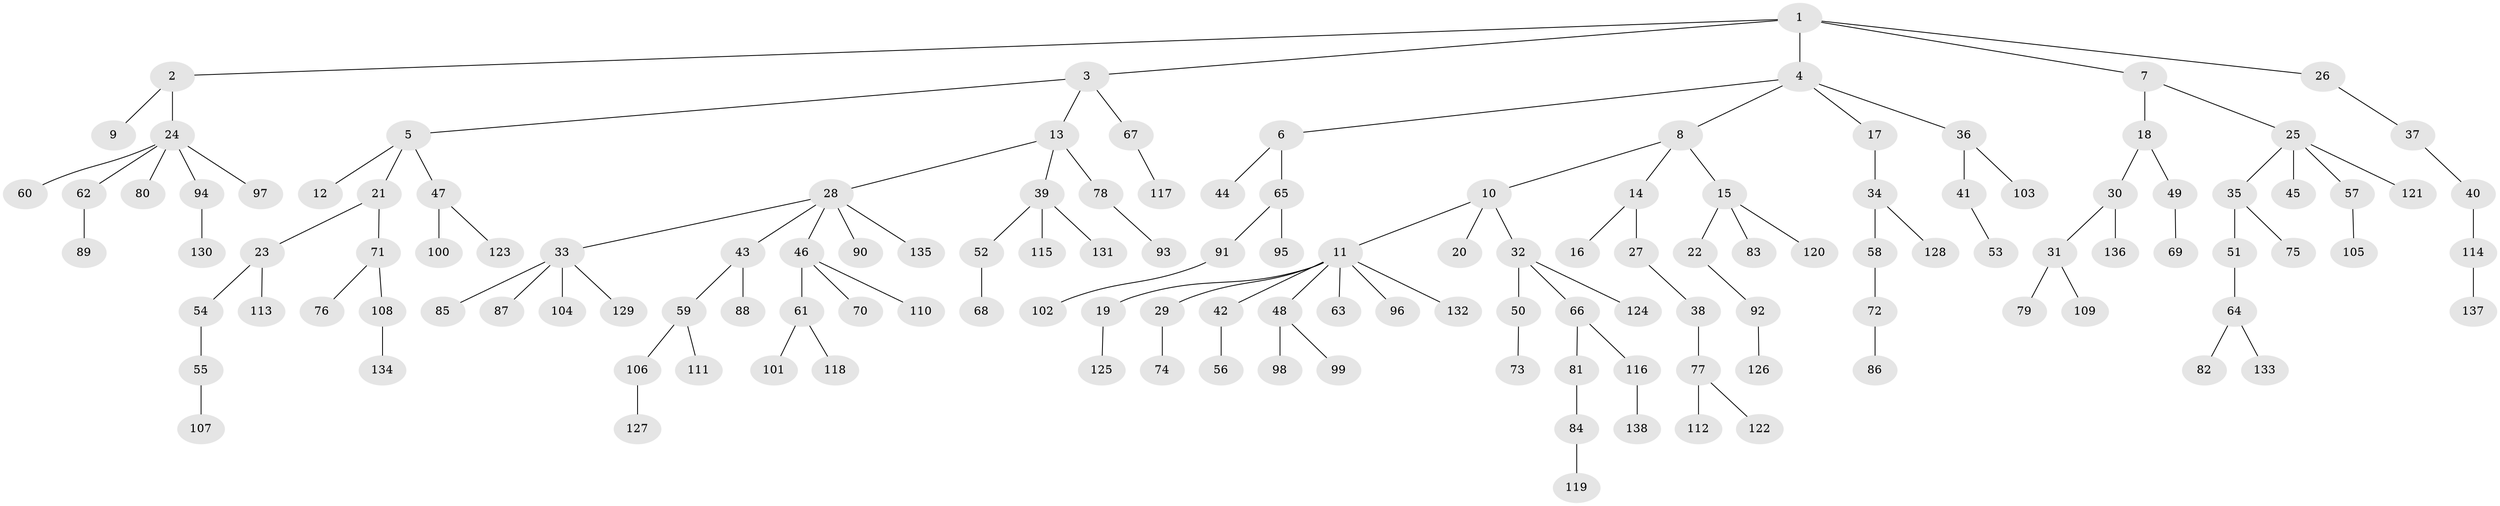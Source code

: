 // Generated by graph-tools (version 1.1) at 2025/50/03/09/25 03:50:19]
// undirected, 138 vertices, 137 edges
graph export_dot {
graph [start="1"]
  node [color=gray90,style=filled];
  1;
  2;
  3;
  4;
  5;
  6;
  7;
  8;
  9;
  10;
  11;
  12;
  13;
  14;
  15;
  16;
  17;
  18;
  19;
  20;
  21;
  22;
  23;
  24;
  25;
  26;
  27;
  28;
  29;
  30;
  31;
  32;
  33;
  34;
  35;
  36;
  37;
  38;
  39;
  40;
  41;
  42;
  43;
  44;
  45;
  46;
  47;
  48;
  49;
  50;
  51;
  52;
  53;
  54;
  55;
  56;
  57;
  58;
  59;
  60;
  61;
  62;
  63;
  64;
  65;
  66;
  67;
  68;
  69;
  70;
  71;
  72;
  73;
  74;
  75;
  76;
  77;
  78;
  79;
  80;
  81;
  82;
  83;
  84;
  85;
  86;
  87;
  88;
  89;
  90;
  91;
  92;
  93;
  94;
  95;
  96;
  97;
  98;
  99;
  100;
  101;
  102;
  103;
  104;
  105;
  106;
  107;
  108;
  109;
  110;
  111;
  112;
  113;
  114;
  115;
  116;
  117;
  118;
  119;
  120;
  121;
  122;
  123;
  124;
  125;
  126;
  127;
  128;
  129;
  130;
  131;
  132;
  133;
  134;
  135;
  136;
  137;
  138;
  1 -- 2;
  1 -- 3;
  1 -- 4;
  1 -- 7;
  1 -- 26;
  2 -- 9;
  2 -- 24;
  3 -- 5;
  3 -- 13;
  3 -- 67;
  4 -- 6;
  4 -- 8;
  4 -- 17;
  4 -- 36;
  5 -- 12;
  5 -- 21;
  5 -- 47;
  6 -- 44;
  6 -- 65;
  7 -- 18;
  7 -- 25;
  8 -- 10;
  8 -- 14;
  8 -- 15;
  10 -- 11;
  10 -- 20;
  10 -- 32;
  11 -- 19;
  11 -- 29;
  11 -- 42;
  11 -- 48;
  11 -- 63;
  11 -- 96;
  11 -- 132;
  13 -- 28;
  13 -- 39;
  13 -- 78;
  14 -- 16;
  14 -- 27;
  15 -- 22;
  15 -- 83;
  15 -- 120;
  17 -- 34;
  18 -- 30;
  18 -- 49;
  19 -- 125;
  21 -- 23;
  21 -- 71;
  22 -- 92;
  23 -- 54;
  23 -- 113;
  24 -- 60;
  24 -- 62;
  24 -- 80;
  24 -- 94;
  24 -- 97;
  25 -- 35;
  25 -- 45;
  25 -- 57;
  25 -- 121;
  26 -- 37;
  27 -- 38;
  28 -- 33;
  28 -- 43;
  28 -- 46;
  28 -- 90;
  28 -- 135;
  29 -- 74;
  30 -- 31;
  30 -- 136;
  31 -- 79;
  31 -- 109;
  32 -- 50;
  32 -- 66;
  32 -- 124;
  33 -- 85;
  33 -- 87;
  33 -- 104;
  33 -- 129;
  34 -- 58;
  34 -- 128;
  35 -- 51;
  35 -- 75;
  36 -- 41;
  36 -- 103;
  37 -- 40;
  38 -- 77;
  39 -- 52;
  39 -- 115;
  39 -- 131;
  40 -- 114;
  41 -- 53;
  42 -- 56;
  43 -- 59;
  43 -- 88;
  46 -- 61;
  46 -- 70;
  46 -- 110;
  47 -- 100;
  47 -- 123;
  48 -- 98;
  48 -- 99;
  49 -- 69;
  50 -- 73;
  51 -- 64;
  52 -- 68;
  54 -- 55;
  55 -- 107;
  57 -- 105;
  58 -- 72;
  59 -- 106;
  59 -- 111;
  61 -- 101;
  61 -- 118;
  62 -- 89;
  64 -- 82;
  64 -- 133;
  65 -- 91;
  65 -- 95;
  66 -- 81;
  66 -- 116;
  67 -- 117;
  71 -- 76;
  71 -- 108;
  72 -- 86;
  77 -- 112;
  77 -- 122;
  78 -- 93;
  81 -- 84;
  84 -- 119;
  91 -- 102;
  92 -- 126;
  94 -- 130;
  106 -- 127;
  108 -- 134;
  114 -- 137;
  116 -- 138;
}
